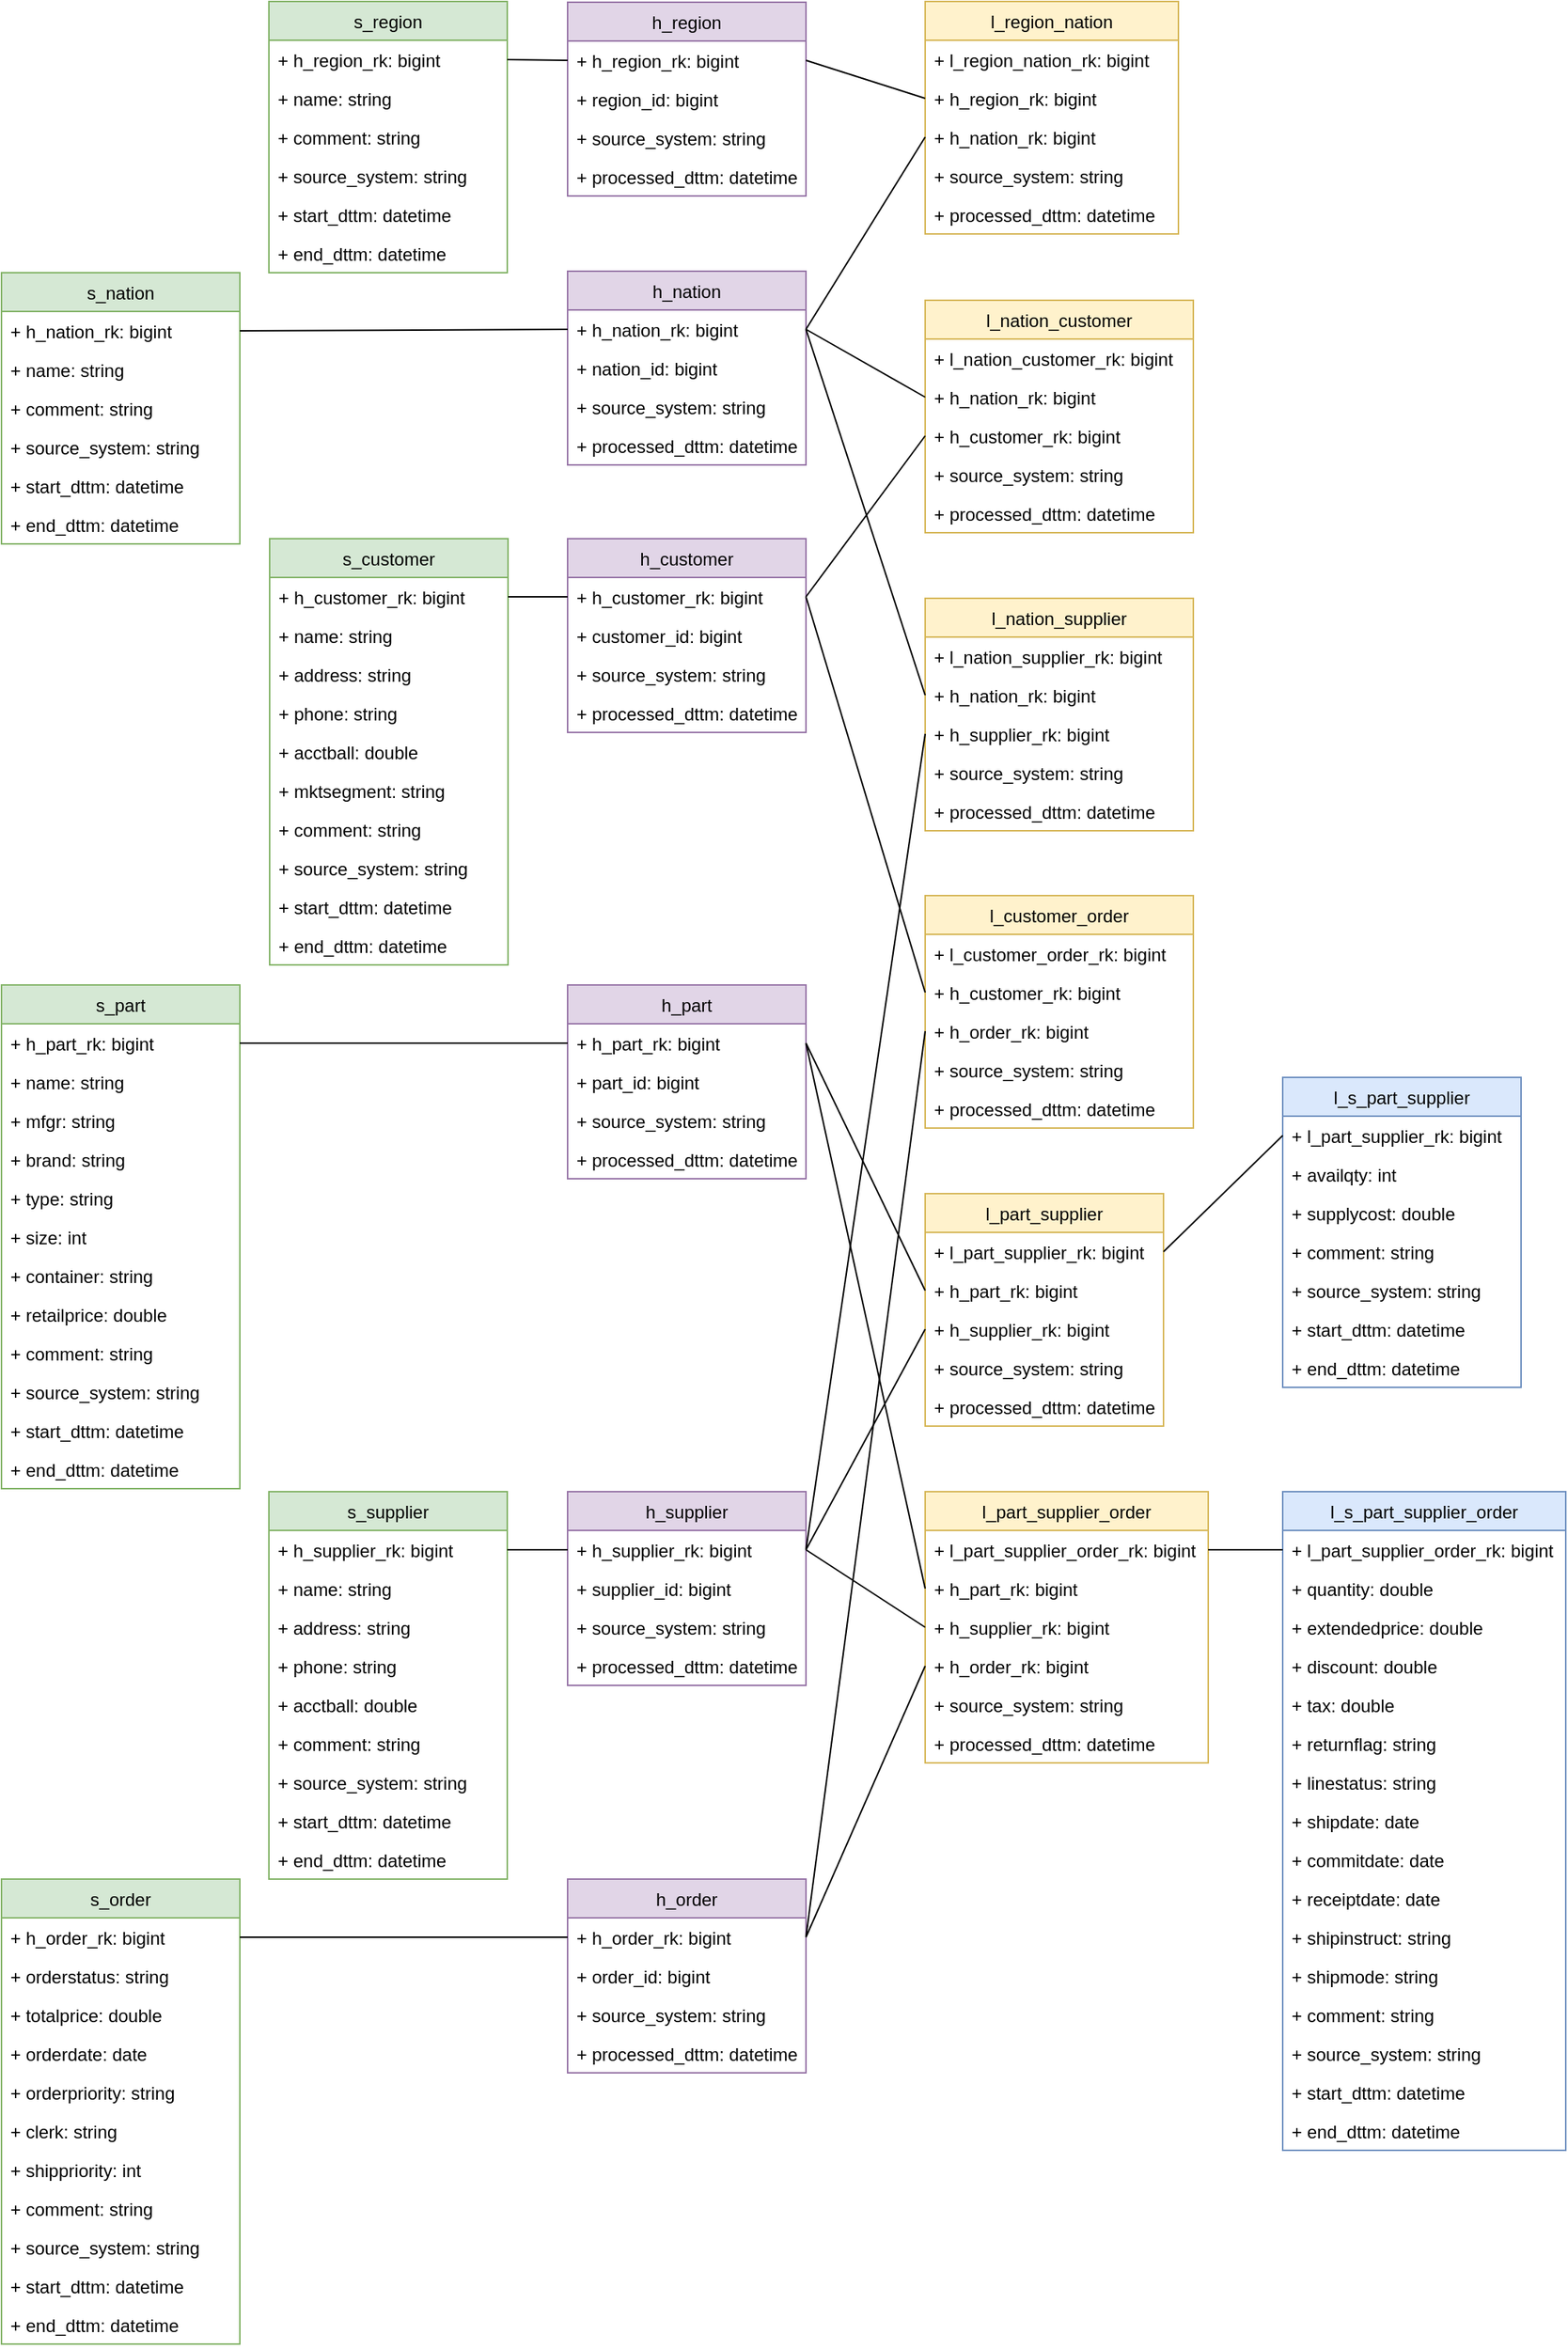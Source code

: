 <mxfile type="github" version="10.6.0"><diagram id="_qY1ei8JdUyf9OE5wxf8" name="Page-1"><mxGraphModel grid="1" shadow="0" math="0" pageHeight="1169" pageWidth="827" pageScale="1" page="1" fold="1" arrows="1" connect="1" tooltips="1" guides="1" gridSize="10" dy="460" dx="1581"><root><mxCell id="0" /><mxCell id="1" parent="0" /><mxCell id="PeOxEtbepoJ3gcW9vElt-1" value="h_region" parent="1" style="swimlane;fontStyle=0;childLayout=stackLayout;horizontal=1;startSize=26;fillColor=#e1d5e7;horizontalStack=0;resizeParent=1;resizeParentMax=0;resizeLast=0;collapsible=1;marginBottom=0;align=center;verticalAlign=middle;strokeColor=#9673a6;" vertex="1"><mxGeometry as="geometry" y="0.5" x="40" width="160" height="130" /></mxCell><mxCell id="PeOxEtbepoJ3gcW9vElt-2" value="+ h_region_rk: bigint" parent="PeOxEtbepoJ3gcW9vElt-1" style="text;strokeColor=none;fillColor=none;align=left;verticalAlign=top;spacingLeft=4;spacingRight=4;overflow=hidden;rotatable=0;points=[[0,0.5],[1,0.5]];portConstraint=eastwest;" vertex="1"><mxGeometry as="geometry" y="26" width="160" height="26" /></mxCell><mxCell id="PeOxEtbepoJ3gcW9vElt-3" value="+ region_id: bigint" parent="PeOxEtbepoJ3gcW9vElt-1" style="text;strokeColor=none;fillColor=none;align=left;verticalAlign=top;spacingLeft=4;spacingRight=4;overflow=hidden;rotatable=0;points=[[0,0.5],[1,0.5]];portConstraint=eastwest;" vertex="1"><mxGeometry as="geometry" y="52" width="160" height="26" /></mxCell><mxCell id="PeOxEtbepoJ3gcW9vElt-4" value="+ source_system: string" parent="PeOxEtbepoJ3gcW9vElt-1" style="text;strokeColor=none;fillColor=none;align=left;verticalAlign=top;spacingLeft=4;spacingRight=4;overflow=hidden;rotatable=0;points=[[0,0.5],[1,0.5]];portConstraint=eastwest;" vertex="1"><mxGeometry as="geometry" y="78" width="160" height="26" /></mxCell><mxCell id="PeOxEtbepoJ3gcW9vElt-6" value="+ processed_dttm: datetime" parent="PeOxEtbepoJ3gcW9vElt-1" style="text;strokeColor=none;fillColor=none;align=left;verticalAlign=top;spacingLeft=4;spacingRight=4;overflow=hidden;rotatable=0;points=[[0,0.5],[1,0.5]];portConstraint=eastwest;" vertex="1"><mxGeometry as="geometry" y="104" width="160" height="26" /></mxCell><mxCell id="CYE8rJO1YiuRL8Yv6CTQ-1" value="s_region" parent="1" style="swimlane;fontStyle=0;childLayout=stackLayout;horizontal=1;startSize=26;fillColor=#d5e8d4;horizontalStack=0;resizeParent=1;resizeParentMax=0;resizeLast=0;collapsible=1;marginBottom=0;strokeColor=#82b366;" vertex="1"><mxGeometry as="geometry" x="-160.5" width="160" height="182" /></mxCell><mxCell id="CYE8rJO1YiuRL8Yv6CTQ-2" value="+ h_region_rk: bigint" parent="CYE8rJO1YiuRL8Yv6CTQ-1" style="text;strokeColor=none;fillColor=none;align=left;verticalAlign=top;spacingLeft=4;spacingRight=4;overflow=hidden;rotatable=0;points=[[0,0.5],[1,0.5]];portConstraint=eastwest;" vertex="1"><mxGeometry as="geometry" y="26" width="160" height="26" /></mxCell><mxCell id="CYE8rJO1YiuRL8Yv6CTQ-3" value="+ name: string" parent="CYE8rJO1YiuRL8Yv6CTQ-1" style="text;strokeColor=none;fillColor=none;align=left;verticalAlign=top;spacingLeft=4;spacingRight=4;overflow=hidden;rotatable=0;points=[[0,0.5],[1,0.5]];portConstraint=eastwest;" vertex="1"><mxGeometry as="geometry" y="52" width="160" height="26" /></mxCell><mxCell id="CYE8rJO1YiuRL8Yv6CTQ-4" value="+ comment: string" parent="CYE8rJO1YiuRL8Yv6CTQ-1" style="text;strokeColor=none;fillColor=none;align=left;verticalAlign=top;spacingLeft=4;spacingRight=4;overflow=hidden;rotatable=0;points=[[0,0.5],[1,0.5]];portConstraint=eastwest;" vertex="1"><mxGeometry as="geometry" y="78" width="160" height="26" /></mxCell><mxCell id="Bg2wuQNSzelfMLMVKnHP-16" value="+ source_system: string" parent="CYE8rJO1YiuRL8Yv6CTQ-1" style="text;strokeColor=none;fillColor=none;align=left;verticalAlign=top;spacingLeft=4;spacingRight=4;overflow=hidden;rotatable=0;points=[[0,0.5],[1,0.5]];portConstraint=eastwest;" vertex="1"><mxGeometry as="geometry" y="104" width="160" height="26" /></mxCell><mxCell id="Bg2wuQNSzelfMLMVKnHP-17" value="+ start_dttm: datetime" parent="CYE8rJO1YiuRL8Yv6CTQ-1" style="text;strokeColor=none;fillColor=none;align=left;verticalAlign=top;spacingLeft=4;spacingRight=4;overflow=hidden;rotatable=0;points=[[0,0.5],[1,0.5]];portConstraint=eastwest;" vertex="1"><mxGeometry as="geometry" y="130" width="160" height="26" /></mxCell><mxCell id="zY7TebEbWXa91gPcaKqe-1" value="+ end_dttm: datetime" parent="CYE8rJO1YiuRL8Yv6CTQ-1" style="text;strokeColor=none;fillColor=none;align=left;verticalAlign=top;spacingLeft=4;spacingRight=4;overflow=hidden;rotatable=0;points=[[0,0.5],[1,0.5]];portConstraint=eastwest;" vertex="1"><mxGeometry as="geometry" y="156" width="160" height="26" /></mxCell><mxCell id="CYE8rJO1YiuRL8Yv6CTQ-5" parent="1" style="rounded=0;orthogonalLoop=1;jettySize=auto;html=1;entryX=0;entryY=0.5;entryDx=0;entryDy=0;endArrow=none;endFill=0;exitX=1;exitY=0.5;exitDx=0;exitDy=0;" target="PeOxEtbepoJ3gcW9vElt-2" edge="1" source="CYE8rJO1YiuRL8Yv6CTQ-2"><mxGeometry as="geometry" relative="1"><mxPoint as="sourcePoint" y="99" x="150" /></mxGeometry></mxCell><mxCell id="Bg2wuQNSzelfMLMVKnHP-1" value="l_part_supplier" parent="1" style="swimlane;fontStyle=0;childLayout=stackLayout;horizontal=1;startSize=26;fillColor=#fff2cc;horizontalStack=0;resizeParent=1;resizeParentMax=0;resizeLast=0;collapsible=1;marginBottom=0;verticalAlign=middle;strokeColor=#d6b656;" vertex="1"><mxGeometry as="geometry" y="800" x="280" width="160" height="156" /></mxCell><mxCell id="Bg2wuQNSzelfMLMVKnHP-2" value="+ l_part_supplier_rk: bigint" parent="Bg2wuQNSzelfMLMVKnHP-1" style="text;strokeColor=none;fillColor=none;align=left;verticalAlign=top;spacingLeft=4;spacingRight=4;overflow=hidden;rotatable=0;points=[[0,0.5],[1,0.5]];portConstraint=eastwest;" vertex="1"><mxGeometry as="geometry" y="26" width="160" height="26" /></mxCell><mxCell id="Bg2wuQNSzelfMLMVKnHP-3" value="+ h_part_rk: bigint" parent="Bg2wuQNSzelfMLMVKnHP-1" style="text;strokeColor=none;fillColor=none;align=left;verticalAlign=top;spacingLeft=4;spacingRight=4;overflow=hidden;rotatable=0;points=[[0,0.5],[1,0.5]];portConstraint=eastwest;" vertex="1"><mxGeometry as="geometry" y="52" width="160" height="26" /></mxCell><mxCell id="Bg2wuQNSzelfMLMVKnHP-4" value="+ h_supplier_rk: bigint" parent="Bg2wuQNSzelfMLMVKnHP-1" style="text;strokeColor=none;fillColor=none;align=left;verticalAlign=top;spacingLeft=4;spacingRight=4;overflow=hidden;rotatable=0;points=[[0,0.5],[1,0.5]];portConstraint=eastwest;" vertex="1"><mxGeometry as="geometry" y="78" width="160" height="26" /></mxCell><mxCell id="Bg2wuQNSzelfMLMVKnHP-7" value="+ source_system: string" parent="Bg2wuQNSzelfMLMVKnHP-1" style="text;strokeColor=none;fillColor=none;align=left;verticalAlign=top;spacingLeft=4;spacingRight=4;overflow=hidden;rotatable=0;points=[[0,0.5],[1,0.5]];portConstraint=eastwest;" vertex="1"><mxGeometry as="geometry" y="104" width="160" height="26" /></mxCell><mxCell id="Bg2wuQNSzelfMLMVKnHP-8" value="+ processed_dttm: datetime" parent="Bg2wuQNSzelfMLMVKnHP-1" style="text;strokeColor=none;fillColor=none;align=left;verticalAlign=top;spacingLeft=4;spacingRight=4;overflow=hidden;rotatable=0;points=[[0,0.5],[1,0.5]];portConstraint=eastwest;" vertex="1"><mxGeometry as="geometry" y="130" width="160" height="26" /></mxCell><mxCell id="Bg2wuQNSzelfMLMVKnHP-9" value="l_part_supplier_order" parent="1" style="swimlane;fontStyle=0;childLayout=stackLayout;horizontal=1;startSize=26;fillColor=#fff2cc;horizontalStack=0;resizeParent=1;resizeParentMax=0;resizeLast=0;collapsible=1;marginBottom=0;strokeColor=#d6b656;" vertex="1"><mxGeometry as="geometry" y="1000" x="280" width="190" height="182" /></mxCell><mxCell id="Bg2wuQNSzelfMLMVKnHP-10" value="+ l_part_supplier_order_rk: bigint" parent="Bg2wuQNSzelfMLMVKnHP-9" style="text;strokeColor=none;fillColor=none;align=left;verticalAlign=top;spacingLeft=4;spacingRight=4;overflow=hidden;rotatable=0;points=[[0,0.5],[1,0.5]];portConstraint=eastwest;" vertex="1"><mxGeometry as="geometry" y="26" width="190" height="26" /></mxCell><mxCell id="Bg2wuQNSzelfMLMVKnHP-11" value="+ h_part_rk: bigint" parent="Bg2wuQNSzelfMLMVKnHP-9" style="text;strokeColor=none;fillColor=none;align=left;verticalAlign=top;spacingLeft=4;spacingRight=4;overflow=hidden;rotatable=0;points=[[0,0.5],[1,0.5]];portConstraint=eastwest;" vertex="1"><mxGeometry as="geometry" y="52" width="190" height="26" /></mxCell><mxCell id="Bg2wuQNSzelfMLMVKnHP-12" value="+ h_supplier_rk: bigint" parent="Bg2wuQNSzelfMLMVKnHP-9" style="text;strokeColor=none;fillColor=none;align=left;verticalAlign=top;spacingLeft=4;spacingRight=4;overflow=hidden;rotatable=0;points=[[0,0.5],[1,0.5]];portConstraint=eastwest;" vertex="1"><mxGeometry as="geometry" y="78" width="190" height="26" /></mxCell><mxCell id="Bg2wuQNSzelfMLMVKnHP-13" value="+ h_order_rk: bigint" parent="Bg2wuQNSzelfMLMVKnHP-9" style="text;strokeColor=none;fillColor=none;align=left;verticalAlign=top;spacingLeft=4;spacingRight=4;overflow=hidden;rotatable=0;points=[[0,0.5],[1,0.5]];portConstraint=eastwest;" vertex="1"><mxGeometry as="geometry" y="104" width="190" height="26" /></mxCell><mxCell id="Bg2wuQNSzelfMLMVKnHP-14" value="+ source_system: string" parent="Bg2wuQNSzelfMLMVKnHP-9" style="text;strokeColor=none;fillColor=none;align=left;verticalAlign=top;spacingLeft=4;spacingRight=4;overflow=hidden;rotatable=0;points=[[0,0.5],[1,0.5]];portConstraint=eastwest;" vertex="1"><mxGeometry as="geometry" y="130" width="190" height="26" /></mxCell><mxCell id="Bg2wuQNSzelfMLMVKnHP-15" value="+ processed_dttm: datetime" parent="Bg2wuQNSzelfMLMVKnHP-9" style="text;strokeColor=none;fillColor=none;align=left;verticalAlign=top;spacingLeft=4;spacingRight=4;overflow=hidden;rotatable=0;points=[[0,0.5],[1,0.5]];portConstraint=eastwest;" vertex="1"><mxGeometry as="geometry" y="156" width="190" height="26" /></mxCell><mxCell id="Bg2wuQNSzelfMLMVKnHP-19" value="l_region_nation" parent="1" style="swimlane;fontStyle=0;childLayout=stackLayout;horizontal=1;startSize=26;fillColor=#fff2cc;horizontalStack=0;resizeParent=1;resizeParentMax=0;resizeLast=0;collapsible=1;marginBottom=0;verticalAlign=middle;strokeColor=#d6b656;" vertex="1"><mxGeometry as="geometry" x="280" width="170" height="156" /></mxCell><mxCell id="Bg2wuQNSzelfMLMVKnHP-20" value="+ l_region_nation_rk: bigint" parent="Bg2wuQNSzelfMLMVKnHP-19" style="text;strokeColor=none;fillColor=none;align=left;verticalAlign=top;spacingLeft=4;spacingRight=4;overflow=hidden;rotatable=0;points=[[0,0.5],[1,0.5]];portConstraint=eastwest;" vertex="1"><mxGeometry as="geometry" y="26" width="170" height="26" /></mxCell><mxCell id="Bg2wuQNSzelfMLMVKnHP-21" value="+ h_region_rk: bigint" parent="Bg2wuQNSzelfMLMVKnHP-19" style="text;strokeColor=none;fillColor=none;align=left;verticalAlign=top;spacingLeft=4;spacingRight=4;overflow=hidden;rotatable=0;points=[[0,0.5],[1,0.5]];portConstraint=eastwest;" vertex="1"><mxGeometry as="geometry" y="52" width="170" height="26" /></mxCell><mxCell id="Bg2wuQNSzelfMLMVKnHP-22" value="+ h_nation_rk: bigint" parent="Bg2wuQNSzelfMLMVKnHP-19" style="text;strokeColor=none;fillColor=none;align=left;verticalAlign=top;spacingLeft=4;spacingRight=4;overflow=hidden;rotatable=0;points=[[0,0.5],[1,0.5]];portConstraint=eastwest;" vertex="1"><mxGeometry as="geometry" y="78" width="170" height="26" /></mxCell><mxCell id="Bg2wuQNSzelfMLMVKnHP-23" value="+ source_system: string" parent="Bg2wuQNSzelfMLMVKnHP-19" style="text;strokeColor=none;fillColor=none;align=left;verticalAlign=top;spacingLeft=4;spacingRight=4;overflow=hidden;rotatable=0;points=[[0,0.5],[1,0.5]];portConstraint=eastwest;" vertex="1"><mxGeometry as="geometry" y="104" width="170" height="26" /></mxCell><mxCell id="Bg2wuQNSzelfMLMVKnHP-24" value="+ processed_dttm: datetime" parent="Bg2wuQNSzelfMLMVKnHP-19" style="text;strokeColor=none;fillColor=none;align=left;verticalAlign=top;spacingLeft=4;spacingRight=4;overflow=hidden;rotatable=0;points=[[0,0.5],[1,0.5]];portConstraint=eastwest;" vertex="1"><mxGeometry as="geometry" y="130" width="170" height="26" /></mxCell><mxCell id="Bg2wuQNSzelfMLMVKnHP-25" value="h_nation" parent="1" style="swimlane;fontStyle=0;childLayout=stackLayout;horizontal=1;startSize=26;fillColor=#e1d5e7;horizontalStack=0;resizeParent=1;resizeParentMax=0;resizeLast=0;collapsible=1;marginBottom=0;align=center;verticalAlign=middle;strokeColor=#9673a6;" vertex="1"><mxGeometry as="geometry" y="181" x="40" width="160" height="130" /></mxCell><mxCell id="Bg2wuQNSzelfMLMVKnHP-26" value="+ h_nation_rk: bigint" parent="Bg2wuQNSzelfMLMVKnHP-25" style="text;strokeColor=none;fillColor=none;align=left;verticalAlign=top;spacingLeft=4;spacingRight=4;overflow=hidden;rotatable=0;points=[[0,0.5],[1,0.5]];portConstraint=eastwest;" vertex="1"><mxGeometry as="geometry" y="26" width="160" height="26" /></mxCell><mxCell id="Bg2wuQNSzelfMLMVKnHP-27" value="+ nation_id: bigint" parent="Bg2wuQNSzelfMLMVKnHP-25" style="text;strokeColor=none;fillColor=none;align=left;verticalAlign=top;spacingLeft=4;spacingRight=4;overflow=hidden;rotatable=0;points=[[0,0.5],[1,0.5]];portConstraint=eastwest;" vertex="1"><mxGeometry as="geometry" y="52" width="160" height="26" /></mxCell><mxCell id="Bg2wuQNSzelfMLMVKnHP-28" value="+ source_system: string" parent="Bg2wuQNSzelfMLMVKnHP-25" style="text;strokeColor=none;fillColor=none;align=left;verticalAlign=top;spacingLeft=4;spacingRight=4;overflow=hidden;rotatable=0;points=[[0,0.5],[1,0.5]];portConstraint=eastwest;" vertex="1"><mxGeometry as="geometry" y="78" width="160" height="26" /></mxCell><mxCell id="Bg2wuQNSzelfMLMVKnHP-29" value="+ processed_dttm: datetime" parent="Bg2wuQNSzelfMLMVKnHP-25" style="text;strokeColor=none;fillColor=none;align=left;verticalAlign=top;spacingLeft=4;spacingRight=4;overflow=hidden;rotatable=0;points=[[0,0.5],[1,0.5]];portConstraint=eastwest;" vertex="1"><mxGeometry as="geometry" y="104" width="160" height="26" /></mxCell><mxCell id="Bg2wuQNSzelfMLMVKnHP-30" value="h_supplier" parent="1" style="swimlane;fontStyle=0;childLayout=stackLayout;horizontal=1;startSize=26;fillColor=#e1d5e7;horizontalStack=0;resizeParent=1;resizeParentMax=0;resizeLast=0;collapsible=1;marginBottom=0;align=center;verticalAlign=middle;strokeColor=#9673a6;" vertex="1"><mxGeometry as="geometry" y="1000" x="40" width="160" height="130" /></mxCell><mxCell id="Bg2wuQNSzelfMLMVKnHP-32" value="+ h_supplier_rk: bigint" parent="Bg2wuQNSzelfMLMVKnHP-30" style="text;strokeColor=none;fillColor=none;align=left;verticalAlign=top;spacingLeft=4;spacingRight=4;overflow=hidden;rotatable=0;points=[[0,0.5],[1,0.5]];portConstraint=eastwest;" vertex="1"><mxGeometry as="geometry" y="26" width="160" height="26" /></mxCell><mxCell id="E3H4MSvT6qm0kjLIP6FW-39" value="+ supplier_id: bigint" parent="Bg2wuQNSzelfMLMVKnHP-30" style="text;strokeColor=none;fillColor=none;align=left;verticalAlign=top;spacingLeft=4;spacingRight=4;overflow=hidden;rotatable=0;points=[[0,0.5],[1,0.5]];portConstraint=eastwest;" vertex="1"><mxGeometry as="geometry" y="52" width="160" height="26" /></mxCell><mxCell id="Bg2wuQNSzelfMLMVKnHP-33" value="+ source_system: string" parent="Bg2wuQNSzelfMLMVKnHP-30" style="text;strokeColor=none;fillColor=none;align=left;verticalAlign=top;spacingLeft=4;spacingRight=4;overflow=hidden;rotatable=0;points=[[0,0.5],[1,0.5]];portConstraint=eastwest;" vertex="1"><mxGeometry as="geometry" y="78" width="160" height="26" /></mxCell><mxCell id="Bg2wuQNSzelfMLMVKnHP-34" value="+ processed_dttm: datetime" parent="Bg2wuQNSzelfMLMVKnHP-30" style="text;strokeColor=none;fillColor=none;align=left;verticalAlign=top;spacingLeft=4;spacingRight=4;overflow=hidden;rotatable=0;points=[[0,0.5],[1,0.5]];portConstraint=eastwest;" vertex="1"><mxGeometry as="geometry" y="104" width="160" height="26" /></mxCell><mxCell id="Bg2wuQNSzelfMLMVKnHP-35" value="h_customer" parent="1" style="swimlane;fontStyle=0;childLayout=stackLayout;horizontal=1;startSize=26;fillColor=#e1d5e7;horizontalStack=0;resizeParent=1;resizeParentMax=0;resizeLast=0;collapsible=1;marginBottom=0;align=center;verticalAlign=middle;strokeColor=#9673a6;" vertex="1"><mxGeometry as="geometry" y="360.5" x="40" width="160" height="130" /></mxCell><mxCell id="Bg2wuQNSzelfMLMVKnHP-36" value="+ h_customer_rk: bigint" parent="Bg2wuQNSzelfMLMVKnHP-35" style="text;strokeColor=none;fillColor=none;align=left;verticalAlign=top;spacingLeft=4;spacingRight=4;overflow=hidden;rotatable=0;points=[[0,0.5],[1,0.5]];portConstraint=eastwest;" vertex="1"><mxGeometry as="geometry" y="26" width="160" height="26" /></mxCell><mxCell id="Bg2wuQNSzelfMLMVKnHP-37" value="+ customer_id: bigint" parent="Bg2wuQNSzelfMLMVKnHP-35" style="text;strokeColor=none;fillColor=none;align=left;verticalAlign=top;spacingLeft=4;spacingRight=4;overflow=hidden;rotatable=0;points=[[0,0.5],[1,0.5]];portConstraint=eastwest;" vertex="1"><mxGeometry as="geometry" y="52" width="160" height="26" /></mxCell><mxCell id="Bg2wuQNSzelfMLMVKnHP-38" value="+ source_system: string" parent="Bg2wuQNSzelfMLMVKnHP-35" style="text;strokeColor=none;fillColor=none;align=left;verticalAlign=top;spacingLeft=4;spacingRight=4;overflow=hidden;rotatable=0;points=[[0,0.5],[1,0.5]];portConstraint=eastwest;" vertex="1"><mxGeometry as="geometry" y="78" width="160" height="26" /></mxCell><mxCell id="Bg2wuQNSzelfMLMVKnHP-39" value="+ processed_dttm: datetime" parent="Bg2wuQNSzelfMLMVKnHP-35" style="text;strokeColor=none;fillColor=none;align=left;verticalAlign=top;spacingLeft=4;spacingRight=4;overflow=hidden;rotatable=0;points=[[0,0.5],[1,0.5]];portConstraint=eastwest;" vertex="1"><mxGeometry as="geometry" y="104" width="160" height="26" /></mxCell><mxCell id="Bg2wuQNSzelfMLMVKnHP-40" value="h_order" parent="1" style="swimlane;fontStyle=0;childLayout=stackLayout;horizontal=1;startSize=26;fillColor=#e1d5e7;horizontalStack=0;resizeParent=1;resizeParentMax=0;resizeLast=0;collapsible=1;marginBottom=0;align=center;verticalAlign=middle;strokeColor=#9673a6;" vertex="1"><mxGeometry as="geometry" y="1260" x="40" width="160" height="130" /></mxCell><mxCell id="Bg2wuQNSzelfMLMVKnHP-41" value="+ h_order_rk: bigint" parent="Bg2wuQNSzelfMLMVKnHP-40" style="text;strokeColor=none;fillColor=none;align=left;verticalAlign=top;spacingLeft=4;spacingRight=4;overflow=hidden;rotatable=0;points=[[0,0.5],[1,0.5]];portConstraint=eastwest;" vertex="1"><mxGeometry as="geometry" y="26" width="160" height="26" /></mxCell><mxCell id="Bg2wuQNSzelfMLMVKnHP-42" value="+ order_id: bigint" parent="Bg2wuQNSzelfMLMVKnHP-40" style="text;strokeColor=none;fillColor=none;align=left;verticalAlign=top;spacingLeft=4;spacingRight=4;overflow=hidden;rotatable=0;points=[[0,0.5],[1,0.5]];portConstraint=eastwest;" vertex="1"><mxGeometry as="geometry" y="52" width="160" height="26" /></mxCell><mxCell id="Bg2wuQNSzelfMLMVKnHP-43" value="+ source_system: string" parent="Bg2wuQNSzelfMLMVKnHP-40" style="text;strokeColor=none;fillColor=none;align=left;verticalAlign=top;spacingLeft=4;spacingRight=4;overflow=hidden;rotatable=0;points=[[0,0.5],[1,0.5]];portConstraint=eastwest;" vertex="1"><mxGeometry as="geometry" y="78" width="160" height="26" /></mxCell><mxCell id="Bg2wuQNSzelfMLMVKnHP-44" value="+ processed_dttm: datetime" parent="Bg2wuQNSzelfMLMVKnHP-40" style="text;strokeColor=none;fillColor=none;align=left;verticalAlign=top;spacingLeft=4;spacingRight=4;overflow=hidden;rotatable=0;points=[[0,0.5],[1,0.5]];portConstraint=eastwest;" vertex="1"><mxGeometry as="geometry" y="104" width="160" height="26" /></mxCell><mxCell id="Bg2wuQNSzelfMLMVKnHP-45" value="h_part" parent="1" style="swimlane;fontStyle=0;childLayout=stackLayout;horizontal=1;startSize=26;fillColor=#e1d5e7;horizontalStack=0;resizeParent=1;resizeParentMax=0;resizeLast=0;collapsible=1;marginBottom=0;align=center;verticalAlign=middle;strokeColor=#9673a6;" vertex="1"><mxGeometry as="geometry" y="660" x="40" width="160" height="130" /></mxCell><mxCell id="Bg2wuQNSzelfMLMVKnHP-46" value="+ h_part_rk: bigint" parent="Bg2wuQNSzelfMLMVKnHP-45" style="text;strokeColor=none;fillColor=none;align=left;verticalAlign=top;spacingLeft=4;spacingRight=4;overflow=hidden;rotatable=0;points=[[0,0.5],[1,0.5]];portConstraint=eastwest;" vertex="1"><mxGeometry as="geometry" y="26" width="160" height="26" /></mxCell><mxCell id="Bg2wuQNSzelfMLMVKnHP-47" value="+ part_id: bigint" parent="Bg2wuQNSzelfMLMVKnHP-45" style="text;strokeColor=none;fillColor=none;align=left;verticalAlign=top;spacingLeft=4;spacingRight=4;overflow=hidden;rotatable=0;points=[[0,0.5],[1,0.5]];portConstraint=eastwest;" vertex="1"><mxGeometry as="geometry" y="52" width="160" height="26" /></mxCell><mxCell id="Bg2wuQNSzelfMLMVKnHP-48" value="+ source_system: string" parent="Bg2wuQNSzelfMLMVKnHP-45" style="text;strokeColor=none;fillColor=none;align=left;verticalAlign=top;spacingLeft=4;spacingRight=4;overflow=hidden;rotatable=0;points=[[0,0.5],[1,0.5]];portConstraint=eastwest;" vertex="1"><mxGeometry as="geometry" y="78" width="160" height="26" /></mxCell><mxCell id="Bg2wuQNSzelfMLMVKnHP-49" value="+ processed_dttm: datetime" parent="Bg2wuQNSzelfMLMVKnHP-45" style="text;strokeColor=none;fillColor=none;align=left;verticalAlign=top;spacingLeft=4;spacingRight=4;overflow=hidden;rotatable=0;points=[[0,0.5],[1,0.5]];portConstraint=eastwest;" vertex="1"><mxGeometry as="geometry" y="104" width="160" height="26" /></mxCell><mxCell id="Bg2wuQNSzelfMLMVKnHP-50" parent="1" style="rounded=0;orthogonalLoop=1;jettySize=auto;html=1;exitX=1;exitY=0.5;exitDx=0;exitDy=0;entryX=0;entryY=0.5;entryDx=0;entryDy=0;endArrow=none;endFill=0;" target="Bg2wuQNSzelfMLMVKnHP-21" edge="1" source="PeOxEtbepoJ3gcW9vElt-2"><mxGeometry as="geometry" relative="1" /></mxCell><mxCell id="Bg2wuQNSzelfMLMVKnHP-51" parent="1" style="rounded=0;orthogonalLoop=1;jettySize=auto;html=1;exitX=1;exitY=0.5;exitDx=0;exitDy=0;entryX=0;entryY=0.5;entryDx=0;entryDy=0;endArrow=none;endFill=0;" target="Bg2wuQNSzelfMLMVKnHP-22" edge="1" source="Bg2wuQNSzelfMLMVKnHP-26"><mxGeometry as="geometry" relative="1" /></mxCell><mxCell id="Bg2wuQNSzelfMLMVKnHP-54" value="l_nation_customer" parent="1" style="swimlane;fontStyle=0;childLayout=stackLayout;horizontal=1;startSize=26;fillColor=#fff2cc;horizontalStack=0;resizeParent=1;resizeParentMax=0;resizeLast=0;collapsible=1;marginBottom=0;verticalAlign=middle;strokeColor=#d6b656;" vertex="1"><mxGeometry as="geometry" y="200.5" x="280" width="180" height="156" /></mxCell><mxCell id="Bg2wuQNSzelfMLMVKnHP-55" value="+ l_nation_customer_rk: bigint" parent="Bg2wuQNSzelfMLMVKnHP-54" style="text;strokeColor=none;fillColor=none;align=left;verticalAlign=top;spacingLeft=4;spacingRight=4;overflow=hidden;rotatable=0;points=[[0,0.5],[1,0.5]];portConstraint=eastwest;" vertex="1"><mxGeometry as="geometry" y="26" width="180" height="26" /></mxCell><mxCell id="Bg2wuQNSzelfMLMVKnHP-56" value="+ h_nation_rk: bigint" parent="Bg2wuQNSzelfMLMVKnHP-54" style="text;strokeColor=none;fillColor=none;align=left;verticalAlign=top;spacingLeft=4;spacingRight=4;overflow=hidden;rotatable=0;points=[[0,0.5],[1,0.5]];portConstraint=eastwest;" vertex="1"><mxGeometry as="geometry" y="52" width="180" height="26" /></mxCell><mxCell id="Bg2wuQNSzelfMLMVKnHP-57" value="+ h_customer_rk: bigint" parent="Bg2wuQNSzelfMLMVKnHP-54" style="text;strokeColor=none;fillColor=none;align=left;verticalAlign=top;spacingLeft=4;spacingRight=4;overflow=hidden;rotatable=0;points=[[0,0.5],[1,0.5]];portConstraint=eastwest;" vertex="1"><mxGeometry as="geometry" y="78" width="180" height="26" /></mxCell><mxCell id="Bg2wuQNSzelfMLMVKnHP-58" value="+ source_system: string" parent="Bg2wuQNSzelfMLMVKnHP-54" style="text;strokeColor=none;fillColor=none;align=left;verticalAlign=top;spacingLeft=4;spacingRight=4;overflow=hidden;rotatable=0;points=[[0,0.5],[1,0.5]];portConstraint=eastwest;" vertex="1"><mxGeometry as="geometry" y="104" width="180" height="26" /></mxCell><mxCell id="Bg2wuQNSzelfMLMVKnHP-59" value="+ processed_dttm: datetime" parent="Bg2wuQNSzelfMLMVKnHP-54" style="text;strokeColor=none;fillColor=none;align=left;verticalAlign=top;spacingLeft=4;spacingRight=4;overflow=hidden;rotatable=0;points=[[0,0.5],[1,0.5]];portConstraint=eastwest;" vertex="1"><mxGeometry as="geometry" y="130" width="180" height="26" /></mxCell><mxCell id="Bg2wuQNSzelfMLMVKnHP-60" value="l_nation_supplier" parent="1" style="swimlane;fontStyle=0;childLayout=stackLayout;horizontal=1;startSize=26;fillColor=#fff2cc;horizontalStack=0;resizeParent=1;resizeParentMax=0;resizeLast=0;collapsible=1;marginBottom=0;verticalAlign=middle;strokeColor=#d6b656;" vertex="1"><mxGeometry as="geometry" y="400.5" x="280" width="180" height="156" /></mxCell><mxCell id="Bg2wuQNSzelfMLMVKnHP-61" value="+ l_nation_supplier_rk: bigint" parent="Bg2wuQNSzelfMLMVKnHP-60" style="text;strokeColor=none;fillColor=none;align=left;verticalAlign=top;spacingLeft=4;spacingRight=4;overflow=hidden;rotatable=0;points=[[0,0.5],[1,0.5]];portConstraint=eastwest;" vertex="1"><mxGeometry as="geometry" y="26" width="180" height="26" /></mxCell><mxCell id="Bg2wuQNSzelfMLMVKnHP-62" value="+ h_nation_rk: bigint" parent="Bg2wuQNSzelfMLMVKnHP-60" style="text;strokeColor=none;fillColor=none;align=left;verticalAlign=top;spacingLeft=4;spacingRight=4;overflow=hidden;rotatable=0;points=[[0,0.5],[1,0.5]];portConstraint=eastwest;" vertex="1"><mxGeometry as="geometry" y="52" width="180" height="26" /></mxCell><mxCell id="Bg2wuQNSzelfMLMVKnHP-63" value="+ h_supplier_rk: bigint" parent="Bg2wuQNSzelfMLMVKnHP-60" style="text;strokeColor=none;fillColor=none;align=left;verticalAlign=top;spacingLeft=4;spacingRight=4;overflow=hidden;rotatable=0;points=[[0,0.5],[1,0.5]];portConstraint=eastwest;" vertex="1"><mxGeometry as="geometry" y="78" width="180" height="26" /></mxCell><mxCell id="Bg2wuQNSzelfMLMVKnHP-64" value="+ source_system: string" parent="Bg2wuQNSzelfMLMVKnHP-60" style="text;strokeColor=none;fillColor=none;align=left;verticalAlign=top;spacingLeft=4;spacingRight=4;overflow=hidden;rotatable=0;points=[[0,0.5],[1,0.5]];portConstraint=eastwest;" vertex="1"><mxGeometry as="geometry" y="104" width="180" height="26" /></mxCell><mxCell id="Bg2wuQNSzelfMLMVKnHP-65" value="+ processed_dttm: datetime" parent="Bg2wuQNSzelfMLMVKnHP-60" style="text;strokeColor=none;fillColor=none;align=left;verticalAlign=top;spacingLeft=4;spacingRight=4;overflow=hidden;rotatable=0;points=[[0,0.5],[1,0.5]];portConstraint=eastwest;" vertex="1"><mxGeometry as="geometry" y="130" width="180" height="26" /></mxCell><mxCell id="Bg2wuQNSzelfMLMVKnHP-66" value="l_customer_order" parent="1" style="swimlane;fontStyle=0;childLayout=stackLayout;horizontal=1;startSize=26;fillColor=#fff2cc;horizontalStack=0;resizeParent=1;resizeParentMax=0;resizeLast=0;collapsible=1;marginBottom=0;verticalAlign=middle;strokeColor=#d6b656;" vertex="1"><mxGeometry as="geometry" y="600" x="280" width="180" height="156" /></mxCell><mxCell id="Bg2wuQNSzelfMLMVKnHP-67" value="+ l_customer_order_rk: bigint" parent="Bg2wuQNSzelfMLMVKnHP-66" style="text;strokeColor=none;fillColor=none;align=left;verticalAlign=top;spacingLeft=4;spacingRight=4;overflow=hidden;rotatable=0;points=[[0,0.5],[1,0.5]];portConstraint=eastwest;" vertex="1"><mxGeometry as="geometry" y="26" width="180" height="26" /></mxCell><mxCell id="Bg2wuQNSzelfMLMVKnHP-68" value="+ h_customer_rk: bigint" parent="Bg2wuQNSzelfMLMVKnHP-66" style="text;strokeColor=none;fillColor=none;align=left;verticalAlign=top;spacingLeft=4;spacingRight=4;overflow=hidden;rotatable=0;points=[[0,0.5],[1,0.5]];portConstraint=eastwest;" vertex="1"><mxGeometry as="geometry" y="52" width="180" height="26" /></mxCell><mxCell id="Bg2wuQNSzelfMLMVKnHP-69" value="+ h_order_rk: bigint" parent="Bg2wuQNSzelfMLMVKnHP-66" style="text;strokeColor=none;fillColor=none;align=left;verticalAlign=top;spacingLeft=4;spacingRight=4;overflow=hidden;rotatable=0;points=[[0,0.5],[1,0.5]];portConstraint=eastwest;" vertex="1"><mxGeometry as="geometry" y="78" width="180" height="26" /></mxCell><mxCell id="Bg2wuQNSzelfMLMVKnHP-70" value="+ source_system: string" parent="Bg2wuQNSzelfMLMVKnHP-66" style="text;strokeColor=none;fillColor=none;align=left;verticalAlign=top;spacingLeft=4;spacingRight=4;overflow=hidden;rotatable=0;points=[[0,0.5],[1,0.5]];portConstraint=eastwest;" vertex="1"><mxGeometry as="geometry" y="104" width="180" height="26" /></mxCell><mxCell id="Bg2wuQNSzelfMLMVKnHP-71" value="+ processed_dttm: datetime" parent="Bg2wuQNSzelfMLMVKnHP-66" style="text;strokeColor=none;fillColor=none;align=left;verticalAlign=top;spacingLeft=4;spacingRight=4;overflow=hidden;rotatable=0;points=[[0,0.5],[1,0.5]];portConstraint=eastwest;" vertex="1"><mxGeometry as="geometry" y="130" width="180" height="26" /></mxCell><mxCell id="sRHUYHX4UhizNdDLs73z-2" parent="1" style="rounded=0;orthogonalLoop=1;jettySize=auto;html=1;exitX=1;exitY=0.5;exitDx=0;exitDy=0;entryX=0;entryY=0.5;entryDx=0;entryDy=0;endArrow=none;endFill=0;" target="Bg2wuQNSzelfMLMVKnHP-56" edge="1" source="Bg2wuQNSzelfMLMVKnHP-26"><mxGeometry as="geometry" relative="1" /></mxCell><mxCell id="sRHUYHX4UhizNdDLs73z-3" parent="1" style="rounded=0;orthogonalLoop=1;jettySize=auto;html=1;exitX=1;exitY=0.5;exitDx=0;exitDy=0;entryX=0;entryY=0.5;entryDx=0;entryDy=0;endArrow=none;endFill=0;" target="Bg2wuQNSzelfMLMVKnHP-57" edge="1" source="Bg2wuQNSzelfMLMVKnHP-36"><mxGeometry as="geometry" relative="1" /></mxCell><mxCell id="sRHUYHX4UhizNdDLs73z-4" parent="1" style="edgeStyle=none;rounded=0;orthogonalLoop=1;jettySize=auto;html=1;exitX=1;exitY=0.5;exitDx=0;exitDy=0;entryX=0;entryY=0.5;entryDx=0;entryDy=0;endArrow=none;endFill=0;" target="Bg2wuQNSzelfMLMVKnHP-68" edge="1" source="Bg2wuQNSzelfMLMVKnHP-36"><mxGeometry as="geometry" relative="1" /></mxCell><mxCell id="sRHUYHX4UhizNdDLs73z-5" parent="1" style="edgeStyle=none;rounded=0;orthogonalLoop=1;jettySize=auto;html=1;exitX=1;exitY=0.5;exitDx=0;exitDy=0;entryX=0;entryY=0.5;entryDx=0;entryDy=0;endArrow=none;endFill=0;" target="Bg2wuQNSzelfMLMVKnHP-69" edge="1" source="Bg2wuQNSzelfMLMVKnHP-41"><mxGeometry as="geometry" relative="1" /></mxCell><mxCell id="sRHUYHX4UhizNdDLs73z-6" parent="1" style="edgeStyle=none;rounded=0;orthogonalLoop=1;jettySize=auto;html=1;exitX=0;exitY=0.5;exitDx=0;exitDy=0;entryX=1;entryY=0.5;entryDx=0;entryDy=0;endArrow=none;endFill=0;" target="Bg2wuQNSzelfMLMVKnHP-26" edge="1" source="Bg2wuQNSzelfMLMVKnHP-62"><mxGeometry as="geometry" relative="1" /></mxCell><mxCell id="sRHUYHX4UhizNdDLs73z-7" parent="1" style="edgeStyle=none;rounded=0;orthogonalLoop=1;jettySize=auto;html=1;exitX=0;exitY=0.5;exitDx=0;exitDy=0;entryX=1;entryY=0.5;entryDx=0;entryDy=0;endArrow=none;endFill=0;" target="Bg2wuQNSzelfMLMVKnHP-32" edge="1" source="Bg2wuQNSzelfMLMVKnHP-63"><mxGeometry as="geometry" relative="1"><mxPoint as="targetPoint" y="1182" x="200" /></mxGeometry></mxCell><mxCell id="sRHUYHX4UhizNdDLs73z-8" parent="1" style="edgeStyle=none;rounded=0;orthogonalLoop=1;jettySize=auto;html=1;exitX=0;exitY=0.5;exitDx=0;exitDy=0;entryX=1;entryY=0.5;entryDx=0;entryDy=0;endArrow=none;endFill=0;" target="Bg2wuQNSzelfMLMVKnHP-46" edge="1" source="Bg2wuQNSzelfMLMVKnHP-11"><mxGeometry as="geometry" relative="1" /></mxCell><mxCell id="sRHUYHX4UhizNdDLs73z-9" parent="1" style="edgeStyle=none;rounded=0;orthogonalLoop=1;jettySize=auto;html=1;exitX=0;exitY=0.5;exitDx=0;exitDy=0;entryX=1;entryY=0.5;entryDx=0;entryDy=0;endArrow=none;endFill=0;" target="Bg2wuQNSzelfMLMVKnHP-32" edge="1" source="Bg2wuQNSzelfMLMVKnHP-12"><mxGeometry as="geometry" relative="1" /></mxCell><mxCell id="sRHUYHX4UhizNdDLs73z-10" parent="1" style="edgeStyle=none;rounded=0;orthogonalLoop=1;jettySize=auto;html=1;exitX=0;exitY=0.5;exitDx=0;exitDy=0;entryX=1;entryY=0.5;entryDx=0;entryDy=0;endArrow=none;endFill=0;" target="Bg2wuQNSzelfMLMVKnHP-41" edge="1" source="Bg2wuQNSzelfMLMVKnHP-13"><mxGeometry as="geometry" relative="1" /></mxCell><mxCell id="sRHUYHX4UhizNdDLs73z-11" parent="1" style="edgeStyle=none;rounded=0;orthogonalLoop=1;jettySize=auto;html=1;exitX=0;exitY=0.5;exitDx=0;exitDy=0;entryX=1;entryY=0.5;entryDx=0;entryDy=0;endArrow=none;endFill=0;" target="Bg2wuQNSzelfMLMVKnHP-46" edge="1" source="Bg2wuQNSzelfMLMVKnHP-3"><mxGeometry as="geometry" relative="1" /></mxCell><mxCell id="sRHUYHX4UhizNdDLs73z-12" parent="1" style="edgeStyle=none;rounded=0;orthogonalLoop=1;jettySize=auto;html=1;exitX=0;exitY=0.5;exitDx=0;exitDy=0;entryX=1;entryY=0.5;entryDx=0;entryDy=0;endArrow=none;endFill=0;" target="Bg2wuQNSzelfMLMVKnHP-32" edge="1" source="Bg2wuQNSzelfMLMVKnHP-4"><mxGeometry as="geometry" relative="1" /></mxCell><mxCell id="sRHUYHX4UhizNdDLs73z-13" value="s_nation" parent="1" style="swimlane;fontStyle=0;childLayout=stackLayout;horizontal=1;startSize=26;fillColor=#d5e8d4;horizontalStack=0;resizeParent=1;resizeParentMax=0;resizeLast=0;collapsible=1;marginBottom=0;strokeColor=#82b366;" vertex="1"><mxGeometry as="geometry" y="182" x="-340" width="160" height="182" /></mxCell><mxCell id="sRHUYHX4UhizNdDLs73z-14" value="+ h_nation_rk: bigint" parent="sRHUYHX4UhizNdDLs73z-13" style="text;strokeColor=none;fillColor=none;align=left;verticalAlign=top;spacingLeft=4;spacingRight=4;overflow=hidden;rotatable=0;points=[[0,0.5],[1,0.5]];portConstraint=eastwest;" vertex="1"><mxGeometry as="geometry" y="26" width="160" height="26" /></mxCell><mxCell id="sRHUYHX4UhizNdDLs73z-15" value="+ name: string" parent="sRHUYHX4UhizNdDLs73z-13" style="text;strokeColor=none;fillColor=none;align=left;verticalAlign=top;spacingLeft=4;spacingRight=4;overflow=hidden;rotatable=0;points=[[0,0.5],[1,0.5]];portConstraint=eastwest;" vertex="1"><mxGeometry as="geometry" y="52" width="160" height="26" /></mxCell><mxCell id="sRHUYHX4UhizNdDLs73z-16" value="+ comment: string" parent="sRHUYHX4UhizNdDLs73z-13" style="text;strokeColor=none;fillColor=none;align=left;verticalAlign=top;spacingLeft=4;spacingRight=4;overflow=hidden;rotatable=0;points=[[0,0.5],[1,0.5]];portConstraint=eastwest;" vertex="1"><mxGeometry as="geometry" y="78" width="160" height="26" /></mxCell><mxCell id="sRHUYHX4UhizNdDLs73z-17" value="+ source_system: string" parent="sRHUYHX4UhizNdDLs73z-13" style="text;strokeColor=none;fillColor=none;align=left;verticalAlign=top;spacingLeft=4;spacingRight=4;overflow=hidden;rotatable=0;points=[[0,0.5],[1,0.5]];portConstraint=eastwest;" vertex="1"><mxGeometry as="geometry" y="104" width="160" height="26" /></mxCell><mxCell id="sRHUYHX4UhizNdDLs73z-18" value="+ start_dttm: datetime" parent="sRHUYHX4UhizNdDLs73z-13" style="text;strokeColor=none;fillColor=none;align=left;verticalAlign=top;spacingLeft=4;spacingRight=4;overflow=hidden;rotatable=0;points=[[0,0.5],[1,0.5]];portConstraint=eastwest;" vertex="1"><mxGeometry as="geometry" y="130" width="160" height="26" /></mxCell><mxCell id="zY7TebEbWXa91gPcaKqe-2" value="+ end_dttm: datetime" parent="sRHUYHX4UhizNdDLs73z-13" style="text;strokeColor=none;fillColor=none;align=left;verticalAlign=top;spacingLeft=4;spacingRight=4;overflow=hidden;rotatable=0;points=[[0,0.5],[1,0.5]];portConstraint=eastwest;" vertex="1"><mxGeometry as="geometry" y="156" width="160" height="26" /></mxCell><mxCell id="sRHUYHX4UhizNdDLs73z-19" parent="1" style="edgeStyle=none;rounded=0;orthogonalLoop=1;jettySize=auto;html=1;exitX=1;exitY=0.5;exitDx=0;exitDy=0;entryX=0;entryY=0.5;entryDx=0;entryDy=0;endArrow=none;endFill=0;" target="Bg2wuQNSzelfMLMVKnHP-26" edge="1" source="sRHUYHX4UhizNdDLs73z-14"><mxGeometry as="geometry" relative="1" /></mxCell><mxCell id="sRHUYHX4UhizNdDLs73z-22" value="s_customer" parent="1" style="swimlane;fontStyle=0;childLayout=stackLayout;horizontal=1;startSize=26;fillColor=#d5e8d4;horizontalStack=0;resizeParent=1;resizeParentMax=0;resizeLast=0;collapsible=1;marginBottom=0;strokeColor=#82b366;" vertex="1"><mxGeometry as="geometry" y="360.5" x="-160" width="160" height="286" /></mxCell><mxCell id="sRHUYHX4UhizNdDLs73z-23" value="+ h_customer_rk: bigint" parent="sRHUYHX4UhizNdDLs73z-22" style="text;strokeColor=none;fillColor=none;align=left;verticalAlign=top;spacingLeft=4;spacingRight=4;overflow=hidden;rotatable=0;points=[[0,0.5],[1,0.5]];portConstraint=eastwest;" vertex="1"><mxGeometry as="geometry" y="26" width="160" height="26" /></mxCell><mxCell id="sRHUYHX4UhizNdDLs73z-24" value="+ name: string" parent="sRHUYHX4UhizNdDLs73z-22" style="text;strokeColor=none;fillColor=none;align=left;verticalAlign=top;spacingLeft=4;spacingRight=4;overflow=hidden;rotatable=0;points=[[0,0.5],[1,0.5]];portConstraint=eastwest;" vertex="1"><mxGeometry as="geometry" y="52" width="160" height="26" /></mxCell><mxCell id="sRHUYHX4UhizNdDLs73z-28" value="+ address: string" parent="sRHUYHX4UhizNdDLs73z-22" style="text;strokeColor=none;fillColor=none;align=left;verticalAlign=top;spacingLeft=4;spacingRight=4;overflow=hidden;rotatable=0;points=[[0,0.5],[1,0.5]];portConstraint=eastwest;" vertex="1"><mxGeometry as="geometry" y="78" width="160" height="26" /></mxCell><mxCell id="sRHUYHX4UhizNdDLs73z-31" value="+ phone: string" parent="sRHUYHX4UhizNdDLs73z-22" style="text;strokeColor=none;fillColor=none;align=left;verticalAlign=top;spacingLeft=4;spacingRight=4;overflow=hidden;rotatable=0;points=[[0,0.5],[1,0.5]];portConstraint=eastwest;" vertex="1"><mxGeometry as="geometry" y="104" width="160" height="26" /></mxCell><mxCell id="sRHUYHX4UhizNdDLs73z-30" value="+ acctball: double" parent="sRHUYHX4UhizNdDLs73z-22" style="text;strokeColor=none;fillColor=none;align=left;verticalAlign=top;spacingLeft=4;spacingRight=4;overflow=hidden;rotatable=0;points=[[0,0.5],[1,0.5]];portConstraint=eastwest;" vertex="1"><mxGeometry as="geometry" y="130" width="160" height="26" /></mxCell><mxCell id="sRHUYHX4UhizNdDLs73z-29" value="+ mktsegment: string" parent="sRHUYHX4UhizNdDLs73z-22" style="text;strokeColor=none;fillColor=none;align=left;verticalAlign=top;spacingLeft=4;spacingRight=4;overflow=hidden;rotatable=0;points=[[0,0.5],[1,0.5]];portConstraint=eastwest;" vertex="1"><mxGeometry as="geometry" y="156" width="160" height="26" /></mxCell><mxCell id="sRHUYHX4UhizNdDLs73z-25" value="+ comment: string" parent="sRHUYHX4UhizNdDLs73z-22" style="text;strokeColor=none;fillColor=none;align=left;verticalAlign=top;spacingLeft=4;spacingRight=4;overflow=hidden;rotatable=0;points=[[0,0.5],[1,0.5]];portConstraint=eastwest;" vertex="1"><mxGeometry as="geometry" y="182" width="160" height="26" /></mxCell><mxCell id="sRHUYHX4UhizNdDLs73z-26" value="+ source_system: string" parent="sRHUYHX4UhizNdDLs73z-22" style="text;strokeColor=none;fillColor=none;align=left;verticalAlign=top;spacingLeft=4;spacingRight=4;overflow=hidden;rotatable=0;points=[[0,0.5],[1,0.5]];portConstraint=eastwest;" vertex="1"><mxGeometry as="geometry" y="208" width="160" height="26" /></mxCell><mxCell id="sRHUYHX4UhizNdDLs73z-27" value="+ start_dttm: datetime" parent="sRHUYHX4UhizNdDLs73z-22" style="text;strokeColor=none;fillColor=none;align=left;verticalAlign=top;spacingLeft=4;spacingRight=4;overflow=hidden;rotatable=0;points=[[0,0.5],[1,0.5]];portConstraint=eastwest;" vertex="1"><mxGeometry as="geometry" y="234" width="160" height="26" /></mxCell><mxCell id="zY7TebEbWXa91gPcaKqe-3" value="+ end_dttm: datetime" parent="sRHUYHX4UhizNdDLs73z-22" style="text;strokeColor=none;fillColor=none;align=left;verticalAlign=top;spacingLeft=4;spacingRight=4;overflow=hidden;rotatable=0;points=[[0,0.5],[1,0.5]];portConstraint=eastwest;" vertex="1"><mxGeometry as="geometry" y="260" width="160" height="26" /></mxCell><mxCell id="E3H4MSvT6qm0kjLIP6FW-1" parent="1" style="rounded=0;orthogonalLoop=1;jettySize=auto;html=1;exitX=1;exitY=0.5;exitDx=0;exitDy=0;entryX=0;entryY=0.5;entryDx=0;entryDy=0;endArrow=none;endFill=0;" target="Bg2wuQNSzelfMLMVKnHP-36" edge="1" source="sRHUYHX4UhizNdDLs73z-23"><mxGeometry as="geometry" relative="1" /></mxCell><mxCell id="E3H4MSvT6qm0kjLIP6FW-2" value="s_part" parent="1" style="swimlane;fontStyle=0;childLayout=stackLayout;horizontal=1;startSize=26;fillColor=#d5e8d4;horizontalStack=0;resizeParent=1;resizeParentMax=0;resizeLast=0;collapsible=1;marginBottom=0;strokeColor=#82b366;" vertex="1"><mxGeometry as="geometry" y="660" x="-340" width="160" height="338" /></mxCell><mxCell id="E3H4MSvT6qm0kjLIP6FW-3" value="+ h_part_rk: bigint" parent="E3H4MSvT6qm0kjLIP6FW-2" style="text;strokeColor=none;fillColor=none;align=left;verticalAlign=top;spacingLeft=4;spacingRight=4;overflow=hidden;rotatable=0;points=[[0,0.5],[1,0.5]];portConstraint=eastwest;" vertex="1"><mxGeometry as="geometry" y="26" width="160" height="26" /></mxCell><mxCell id="E3H4MSvT6qm0kjLIP6FW-4" value="+ name: string" parent="E3H4MSvT6qm0kjLIP6FW-2" style="text;strokeColor=none;fillColor=none;align=left;verticalAlign=top;spacingLeft=4;spacingRight=4;overflow=hidden;rotatable=0;points=[[0,0.5],[1,0.5]];portConstraint=eastwest;" vertex="1"><mxGeometry as="geometry" y="52" width="160" height="26" /></mxCell><mxCell id="E3H4MSvT6qm0kjLIP6FW-5" value="+ mfgr: string" parent="E3H4MSvT6qm0kjLIP6FW-2" style="text;strokeColor=none;fillColor=none;align=left;verticalAlign=top;spacingLeft=4;spacingRight=4;overflow=hidden;rotatable=0;points=[[0,0.5],[1,0.5]];portConstraint=eastwest;" vertex="1"><mxGeometry as="geometry" y="78" width="160" height="26" /></mxCell><mxCell id="E3H4MSvT6qm0kjLIP6FW-6" value="+ brand: string" parent="E3H4MSvT6qm0kjLIP6FW-2" style="text;strokeColor=none;fillColor=none;align=left;verticalAlign=top;spacingLeft=4;spacingRight=4;overflow=hidden;rotatable=0;points=[[0,0.5],[1,0.5]];portConstraint=eastwest;" vertex="1"><mxGeometry as="geometry" y="104" width="160" height="26" /></mxCell><mxCell id="E3H4MSvT6qm0kjLIP6FW-7" value="+ type: string" parent="E3H4MSvT6qm0kjLIP6FW-2" style="text;strokeColor=none;fillColor=none;align=left;verticalAlign=top;spacingLeft=4;spacingRight=4;overflow=hidden;rotatable=0;points=[[0,0.5],[1,0.5]];portConstraint=eastwest;" vertex="1"><mxGeometry as="geometry" y="130" width="160" height="26" /></mxCell><mxCell id="E3H4MSvT6qm0kjLIP6FW-8" value="+ size: int" parent="E3H4MSvT6qm0kjLIP6FW-2" style="text;strokeColor=none;fillColor=none;align=left;verticalAlign=top;spacingLeft=4;spacingRight=4;overflow=hidden;rotatable=0;points=[[0,0.5],[1,0.5]];portConstraint=eastwest;" vertex="1"><mxGeometry as="geometry" y="156" width="160" height="26" /></mxCell><mxCell id="E3H4MSvT6qm0kjLIP6FW-14" value="+ container: string" parent="E3H4MSvT6qm0kjLIP6FW-2" style="text;strokeColor=none;fillColor=none;align=left;verticalAlign=top;spacingLeft=4;spacingRight=4;overflow=hidden;rotatable=0;points=[[0,0.5],[1,0.5]];portConstraint=eastwest;" vertex="1"><mxGeometry as="geometry" y="182" width="160" height="26" /></mxCell><mxCell id="E3H4MSvT6qm0kjLIP6FW-13" value="+ retailprice: double" parent="E3H4MSvT6qm0kjLIP6FW-2" style="text;strokeColor=none;fillColor=none;align=left;verticalAlign=top;spacingLeft=4;spacingRight=4;overflow=hidden;rotatable=0;points=[[0,0.5],[1,0.5]];portConstraint=eastwest;" vertex="1"><mxGeometry as="geometry" y="208" width="160" height="26" /></mxCell><mxCell id="E3H4MSvT6qm0kjLIP6FW-9" value="+ comment: string" parent="E3H4MSvT6qm0kjLIP6FW-2" style="text;strokeColor=none;fillColor=none;align=left;verticalAlign=top;spacingLeft=4;spacingRight=4;overflow=hidden;rotatable=0;points=[[0,0.5],[1,0.5]];portConstraint=eastwest;" vertex="1"><mxGeometry as="geometry" y="234" width="160" height="26" /></mxCell><mxCell id="E3H4MSvT6qm0kjLIP6FW-10" value="+ source_system: string" parent="E3H4MSvT6qm0kjLIP6FW-2" style="text;strokeColor=none;fillColor=none;align=left;verticalAlign=top;spacingLeft=4;spacingRight=4;overflow=hidden;rotatable=0;points=[[0,0.5],[1,0.5]];portConstraint=eastwest;" vertex="1"><mxGeometry as="geometry" y="260" width="160" height="26" /></mxCell><mxCell id="E3H4MSvT6qm0kjLIP6FW-11" value="+ start_dttm: datetime" parent="E3H4MSvT6qm0kjLIP6FW-2" style="text;strokeColor=none;fillColor=none;align=left;verticalAlign=top;spacingLeft=4;spacingRight=4;overflow=hidden;rotatable=0;points=[[0,0.5],[1,0.5]];portConstraint=eastwest;" vertex="1"><mxGeometry as="geometry" y="286" width="160" height="26" /></mxCell><mxCell id="zY7TebEbWXa91gPcaKqe-4" value="+ end_dttm: datetime" parent="E3H4MSvT6qm0kjLIP6FW-2" style="text;strokeColor=none;fillColor=none;align=left;verticalAlign=top;spacingLeft=4;spacingRight=4;overflow=hidden;rotatable=0;points=[[0,0.5],[1,0.5]];portConstraint=eastwest;" vertex="1"><mxGeometry as="geometry" y="312" width="160" height="26" /></mxCell><mxCell id="E3H4MSvT6qm0kjLIP6FW-12" parent="1" style="edgeStyle=none;rounded=0;orthogonalLoop=1;jettySize=auto;html=1;exitX=1;exitY=0.5;exitDx=0;exitDy=0;entryX=0;entryY=0.5;entryDx=0;entryDy=0;endArrow=none;endFill=0;" target="Bg2wuQNSzelfMLMVKnHP-46" edge="1" source="E3H4MSvT6qm0kjLIP6FW-3"><mxGeometry as="geometry" relative="1" /></mxCell><mxCell id="E3H4MSvT6qm0kjLIP6FW-15" value="s_supplier" parent="1" style="swimlane;fontStyle=0;childLayout=stackLayout;horizontal=1;startSize=26;fillColor=#d5e8d4;horizontalStack=0;resizeParent=1;resizeParentMax=0;resizeLast=0;collapsible=1;marginBottom=0;strokeColor=#82b366;" vertex="1"><mxGeometry as="geometry" y="1000" x="-160.5" width="160" height="260" /></mxCell><mxCell id="E3H4MSvT6qm0kjLIP6FW-16" value="+ h_supplier_rk: bigint" parent="E3H4MSvT6qm0kjLIP6FW-15" style="text;strokeColor=none;fillColor=none;align=left;verticalAlign=top;spacingLeft=4;spacingRight=4;overflow=hidden;rotatable=0;points=[[0,0.5],[1,0.5]];portConstraint=eastwest;" vertex="1"><mxGeometry as="geometry" y="26" width="160" height="26" /></mxCell><mxCell id="E3H4MSvT6qm0kjLIP6FW-17" value="+ name: string" parent="E3H4MSvT6qm0kjLIP6FW-15" style="text;strokeColor=none;fillColor=none;align=left;verticalAlign=top;spacingLeft=4;spacingRight=4;overflow=hidden;rotatable=0;points=[[0,0.5],[1,0.5]];portConstraint=eastwest;" vertex="1"><mxGeometry as="geometry" y="52" width="160" height="26" /></mxCell><mxCell id="E3H4MSvT6qm0kjLIP6FW-18" value="+ address: string" parent="E3H4MSvT6qm0kjLIP6FW-15" style="text;strokeColor=none;fillColor=none;align=left;verticalAlign=top;spacingLeft=4;spacingRight=4;overflow=hidden;rotatable=0;points=[[0,0.5],[1,0.5]];portConstraint=eastwest;" vertex="1"><mxGeometry as="geometry" y="78" width="160" height="26" /></mxCell><mxCell id="E3H4MSvT6qm0kjLIP6FW-19" value="+ phone: string" parent="E3H4MSvT6qm0kjLIP6FW-15" style="text;strokeColor=none;fillColor=none;align=left;verticalAlign=top;spacingLeft=4;spacingRight=4;overflow=hidden;rotatable=0;points=[[0,0.5],[1,0.5]];portConstraint=eastwest;" vertex="1"><mxGeometry as="geometry" y="104" width="160" height="26" /></mxCell><mxCell id="E3H4MSvT6qm0kjLIP6FW-20" value="+ acctball: double" parent="E3H4MSvT6qm0kjLIP6FW-15" style="text;strokeColor=none;fillColor=none;align=left;verticalAlign=top;spacingLeft=4;spacingRight=4;overflow=hidden;rotatable=0;points=[[0,0.5],[1,0.5]];portConstraint=eastwest;" vertex="1"><mxGeometry as="geometry" y="130" width="160" height="26" /></mxCell><mxCell id="E3H4MSvT6qm0kjLIP6FW-22" value="+ comment: string" parent="E3H4MSvT6qm0kjLIP6FW-15" style="text;strokeColor=none;fillColor=none;align=left;verticalAlign=top;spacingLeft=4;spacingRight=4;overflow=hidden;rotatable=0;points=[[0,0.5],[1,0.5]];portConstraint=eastwest;" vertex="1"><mxGeometry as="geometry" y="156" width="160" height="26" /></mxCell><mxCell id="E3H4MSvT6qm0kjLIP6FW-23" value="+ source_system: string" parent="E3H4MSvT6qm0kjLIP6FW-15" style="text;strokeColor=none;fillColor=none;align=left;verticalAlign=top;spacingLeft=4;spacingRight=4;overflow=hidden;rotatable=0;points=[[0,0.5],[1,0.5]];portConstraint=eastwest;" vertex="1"><mxGeometry as="geometry" y="182" width="160" height="26" /></mxCell><mxCell id="E3H4MSvT6qm0kjLIP6FW-24" value="+ start_dttm: datetime" parent="E3H4MSvT6qm0kjLIP6FW-15" style="text;strokeColor=none;fillColor=none;align=left;verticalAlign=top;spacingLeft=4;spacingRight=4;overflow=hidden;rotatable=0;points=[[0,0.5],[1,0.5]];portConstraint=eastwest;" vertex="1"><mxGeometry as="geometry" y="208" width="160" height="26" /></mxCell><mxCell id="zY7TebEbWXa91gPcaKqe-5" value="+ end_dttm: datetime" parent="E3H4MSvT6qm0kjLIP6FW-15" style="text;strokeColor=none;fillColor=none;align=left;verticalAlign=top;spacingLeft=4;spacingRight=4;overflow=hidden;rotatable=0;points=[[0,0.5],[1,0.5]];portConstraint=eastwest;" vertex="1"><mxGeometry as="geometry" y="234" width="160" height="26" /></mxCell><mxCell id="E3H4MSvT6qm0kjLIP6FW-25" value="s_order" parent="1" style="swimlane;fontStyle=0;childLayout=stackLayout;horizontal=1;startSize=26;fillColor=#d5e8d4;horizontalStack=0;resizeParent=1;resizeParentMax=0;resizeLast=0;collapsible=1;marginBottom=0;strokeColor=#82b366;" vertex="1"><mxGeometry as="geometry" y="1260" x="-340" width="160" height="312" /></mxCell><mxCell id="E3H4MSvT6qm0kjLIP6FW-26" value="+ h_order_rk: bigint" parent="E3H4MSvT6qm0kjLIP6FW-25" style="text;strokeColor=none;fillColor=none;align=left;verticalAlign=top;spacingLeft=4;spacingRight=4;overflow=hidden;rotatable=0;points=[[0,0.5],[1,0.5]];portConstraint=eastwest;" vertex="1"><mxGeometry as="geometry" y="26" width="160" height="26" /></mxCell><mxCell id="E3H4MSvT6qm0kjLIP6FW-27" value="+ orderstatus: string" parent="E3H4MSvT6qm0kjLIP6FW-25" style="text;strokeColor=none;fillColor=none;align=left;verticalAlign=top;spacingLeft=4;spacingRight=4;overflow=hidden;rotatable=0;points=[[0,0.5],[1,0.5]];portConstraint=eastwest;" vertex="1"><mxGeometry as="geometry" y="52" width="160" height="26" /></mxCell><mxCell id="E3H4MSvT6qm0kjLIP6FW-28" value="+ totalprice: double" parent="E3H4MSvT6qm0kjLIP6FW-25" style="text;strokeColor=none;fillColor=none;align=left;verticalAlign=top;spacingLeft=4;spacingRight=4;overflow=hidden;rotatable=0;points=[[0,0.5],[1,0.5]];portConstraint=eastwest;" vertex="1"><mxGeometry as="geometry" y="78" width="160" height="26" /></mxCell><mxCell id="E3H4MSvT6qm0kjLIP6FW-29" value="+ orderdate: date" parent="E3H4MSvT6qm0kjLIP6FW-25" style="text;strokeColor=none;fillColor=none;align=left;verticalAlign=top;spacingLeft=4;spacingRight=4;overflow=hidden;rotatable=0;points=[[0,0.5],[1,0.5]];portConstraint=eastwest;" vertex="1"><mxGeometry as="geometry" y="104" width="160" height="26" /></mxCell><mxCell id="E3H4MSvT6qm0kjLIP6FW-30" value="+ orderpriority: string" parent="E3H4MSvT6qm0kjLIP6FW-25" style="text;strokeColor=none;fillColor=none;align=left;verticalAlign=top;spacingLeft=4;spacingRight=4;overflow=hidden;rotatable=0;points=[[0,0.5],[1,0.5]];portConstraint=eastwest;" vertex="1"><mxGeometry as="geometry" y="130" width="160" height="26" /></mxCell><mxCell id="E3H4MSvT6qm0kjLIP6FW-31" value="+ clerk: string" parent="E3H4MSvT6qm0kjLIP6FW-25" style="text;strokeColor=none;fillColor=none;align=left;verticalAlign=top;spacingLeft=4;spacingRight=4;overflow=hidden;rotatable=0;points=[[0,0.5],[1,0.5]];portConstraint=eastwest;" vertex="1"><mxGeometry as="geometry" y="156" width="160" height="26" /></mxCell><mxCell id="E3H4MSvT6qm0kjLIP6FW-32" value="+ shippriority: int" parent="E3H4MSvT6qm0kjLIP6FW-25" style="text;strokeColor=none;fillColor=none;align=left;verticalAlign=top;spacingLeft=4;spacingRight=4;overflow=hidden;rotatable=0;points=[[0,0.5],[1,0.5]];portConstraint=eastwest;" vertex="1"><mxGeometry as="geometry" y="182" width="160" height="26" /></mxCell><mxCell id="E3H4MSvT6qm0kjLIP6FW-34" value="+ comment: string" parent="E3H4MSvT6qm0kjLIP6FW-25" style="text;strokeColor=none;fillColor=none;align=left;verticalAlign=top;spacingLeft=4;spacingRight=4;overflow=hidden;rotatable=0;points=[[0,0.5],[1,0.5]];portConstraint=eastwest;" vertex="1"><mxGeometry as="geometry" y="208" width="160" height="26" /></mxCell><mxCell id="E3H4MSvT6qm0kjLIP6FW-35" value="+ source_system: string" parent="E3H4MSvT6qm0kjLIP6FW-25" style="text;strokeColor=none;fillColor=none;align=left;verticalAlign=top;spacingLeft=4;spacingRight=4;overflow=hidden;rotatable=0;points=[[0,0.5],[1,0.5]];portConstraint=eastwest;" vertex="1"><mxGeometry as="geometry" y="234" width="160" height="26" /></mxCell><mxCell id="E3H4MSvT6qm0kjLIP6FW-36" value="+ start_dttm: datetime" parent="E3H4MSvT6qm0kjLIP6FW-25" style="text;strokeColor=none;fillColor=none;align=left;verticalAlign=top;spacingLeft=4;spacingRight=4;overflow=hidden;rotatable=0;points=[[0,0.5],[1,0.5]];portConstraint=eastwest;" vertex="1"><mxGeometry as="geometry" y="260" width="160" height="26" /></mxCell><mxCell id="zY7TebEbWXa91gPcaKqe-6" value="+ end_dttm: datetime" parent="E3H4MSvT6qm0kjLIP6FW-25" style="text;strokeColor=none;fillColor=none;align=left;verticalAlign=top;spacingLeft=4;spacingRight=4;overflow=hidden;rotatable=0;points=[[0,0.5],[1,0.5]];portConstraint=eastwest;" vertex="1"><mxGeometry as="geometry" y="286" width="160" height="26" /></mxCell><mxCell id="E3H4MSvT6qm0kjLIP6FW-37" parent="1" style="edgeStyle=none;rounded=0;orthogonalLoop=1;jettySize=auto;html=1;exitX=1;exitY=0.5;exitDx=0;exitDy=0;entryX=0;entryY=0.5;entryDx=0;entryDy=0;endArrow=none;endFill=0;" target="Bg2wuQNSzelfMLMVKnHP-41" edge="1" source="E3H4MSvT6qm0kjLIP6FW-26"><mxGeometry as="geometry" relative="1" /></mxCell><mxCell id="E3H4MSvT6qm0kjLIP6FW-38" parent="1" style="edgeStyle=none;rounded=0;orthogonalLoop=1;jettySize=auto;html=1;exitX=0;exitY=0.5;exitDx=0;exitDy=0;entryX=1;entryY=0.5;entryDx=0;entryDy=0;endArrow=none;endFill=0;" target="E3H4MSvT6qm0kjLIP6FW-16" edge="1" source="Bg2wuQNSzelfMLMVKnHP-32"><mxGeometry as="geometry" relative="1" /></mxCell><mxCell id="E3H4MSvT6qm0kjLIP6FW-40" value="l_s_part_supplier" parent="1" style="swimlane;fontStyle=0;childLayout=stackLayout;horizontal=1;startSize=26;fillColor=#dae8fc;horizontalStack=0;resizeParent=1;resizeParentMax=0;resizeLast=0;collapsible=1;marginBottom=0;strokeColor=#6c8ebf;" vertex="1"><mxGeometry as="geometry" y="722" x="520" width="160" height="208" /></mxCell><mxCell id="E3H4MSvT6qm0kjLIP6FW-41" value="+ l_part_supplier_rk: bigint" parent="E3H4MSvT6qm0kjLIP6FW-40" style="text;strokeColor=none;fillColor=none;align=left;verticalAlign=top;spacingLeft=4;spacingRight=4;overflow=hidden;rotatable=0;points=[[0,0.5],[1,0.5]];portConstraint=eastwest;" vertex="1"><mxGeometry as="geometry" y="26" width="160" height="26" /></mxCell><mxCell id="E3H4MSvT6qm0kjLIP6FW-42" value="+ availqty: int" parent="E3H4MSvT6qm0kjLIP6FW-40" style="text;strokeColor=none;fillColor=none;align=left;verticalAlign=top;spacingLeft=4;spacingRight=4;overflow=hidden;rotatable=0;points=[[0,0.5],[1,0.5]];portConstraint=eastwest;" vertex="1"><mxGeometry as="geometry" y="52" width="160" height="26" /></mxCell><mxCell id="E3H4MSvT6qm0kjLIP6FW-43" value="+ supplycost: double" parent="E3H4MSvT6qm0kjLIP6FW-40" style="text;strokeColor=none;fillColor=none;align=left;verticalAlign=top;spacingLeft=4;spacingRight=4;overflow=hidden;rotatable=0;points=[[0,0.5],[1,0.5]];portConstraint=eastwest;" vertex="1"><mxGeometry as="geometry" y="78" width="160" height="26" /></mxCell><mxCell id="E3H4MSvT6qm0kjLIP6FW-57" value="+ comment: string" parent="E3H4MSvT6qm0kjLIP6FW-40" style="text;strokeColor=none;fillColor=none;align=left;verticalAlign=top;spacingLeft=4;spacingRight=4;overflow=hidden;rotatable=0;points=[[0,0.5],[1,0.5]];portConstraint=eastwest;" vertex="1"><mxGeometry as="geometry" y="104" width="160" height="26" /></mxCell><mxCell id="E3H4MSvT6qm0kjLIP6FW-44" value="+ source_system: string" parent="E3H4MSvT6qm0kjLIP6FW-40" style="text;strokeColor=none;fillColor=none;align=left;verticalAlign=top;spacingLeft=4;spacingRight=4;overflow=hidden;rotatable=0;points=[[0,0.5],[1,0.5]];portConstraint=eastwest;" vertex="1"><mxGeometry as="geometry" y="130" width="160" height="26" /></mxCell><mxCell id="E3H4MSvT6qm0kjLIP6FW-45" value="+ start_dttm: datetime" parent="E3H4MSvT6qm0kjLIP6FW-40" style="text;strokeColor=none;fillColor=none;align=left;verticalAlign=top;spacingLeft=4;spacingRight=4;overflow=hidden;rotatable=0;points=[[0,0.5],[1,0.5]];portConstraint=eastwest;" vertex="1"><mxGeometry as="geometry" y="156" width="160" height="26" /></mxCell><mxCell id="zY7TebEbWXa91gPcaKqe-7" value="+ end_dttm: datetime" parent="E3H4MSvT6qm0kjLIP6FW-40" style="text;strokeColor=none;fillColor=none;align=left;verticalAlign=top;spacingLeft=4;spacingRight=4;overflow=hidden;rotatable=0;points=[[0,0.5],[1,0.5]];portConstraint=eastwest;" vertex="1"><mxGeometry as="geometry" y="182" width="160" height="26" /></mxCell><mxCell id="E3H4MSvT6qm0kjLIP6FW-46" value="l_s_part_supplier_order" parent="1" style="swimlane;fontStyle=0;childLayout=stackLayout;horizontal=1;startSize=26;fillColor=#dae8fc;horizontalStack=0;resizeParent=1;resizeParentMax=0;resizeLast=0;collapsible=1;marginBottom=0;strokeColor=#6c8ebf;" vertex="1"><mxGeometry as="geometry" y="1000" x="520" width="190" height="442" /></mxCell><mxCell id="E3H4MSvT6qm0kjLIP6FW-47" value="+ l_part_supplier_order_rk: bigint" parent="E3H4MSvT6qm0kjLIP6FW-46" style="text;strokeColor=none;fillColor=none;align=left;verticalAlign=top;spacingLeft=4;spacingRight=4;overflow=hidden;rotatable=0;points=[[0,0.5],[1,0.5]];portConstraint=eastwest;" vertex="1"><mxGeometry as="geometry" y="26" width="190" height="26" /></mxCell><mxCell id="E3H4MSvT6qm0kjLIP6FW-48" value="+ quantity: double" parent="E3H4MSvT6qm0kjLIP6FW-46" style="text;strokeColor=none;fillColor=none;align=left;verticalAlign=top;spacingLeft=4;spacingRight=4;overflow=hidden;rotatable=0;points=[[0,0.5],[1,0.5]];portConstraint=eastwest;" vertex="1"><mxGeometry as="geometry" y="52" width="190" height="26" /></mxCell><mxCell id="E3H4MSvT6qm0kjLIP6FW-60" value="+ extendedprice: double" parent="E3H4MSvT6qm0kjLIP6FW-46" style="text;strokeColor=none;fillColor=none;align=left;verticalAlign=top;spacingLeft=4;spacingRight=4;overflow=hidden;rotatable=0;points=[[0,0.5],[1,0.5]];portConstraint=eastwest;" vertex="1"><mxGeometry as="geometry" y="78" width="190" height="26" /></mxCell><mxCell id="E3H4MSvT6qm0kjLIP6FW-61" value="+ discount: double" parent="E3H4MSvT6qm0kjLIP6FW-46" style="text;strokeColor=none;fillColor=none;align=left;verticalAlign=top;spacingLeft=4;spacingRight=4;overflow=hidden;rotatable=0;points=[[0,0.5],[1,0.5]];portConstraint=eastwest;" vertex="1"><mxGeometry as="geometry" y="104" width="190" height="26" /></mxCell><mxCell id="E3H4MSvT6qm0kjLIP6FW-62" value="+ tax: double" parent="E3H4MSvT6qm0kjLIP6FW-46" style="text;strokeColor=none;fillColor=none;align=left;verticalAlign=top;spacingLeft=4;spacingRight=4;overflow=hidden;rotatable=0;points=[[0,0.5],[1,0.5]];portConstraint=eastwest;" vertex="1"><mxGeometry as="geometry" y="130" width="190" height="26" /></mxCell><mxCell id="E3H4MSvT6qm0kjLIP6FW-49" value="+ returnflag: string" parent="E3H4MSvT6qm0kjLIP6FW-46" style="text;strokeColor=none;fillColor=none;align=left;verticalAlign=top;spacingLeft=4;spacingRight=4;overflow=hidden;rotatable=0;points=[[0,0.5],[1,0.5]];portConstraint=eastwest;" vertex="1"><mxGeometry as="geometry" y="156" width="190" height="26" /></mxCell><mxCell id="E3H4MSvT6qm0kjLIP6FW-50" value="+ linestatus: string" parent="E3H4MSvT6qm0kjLIP6FW-46" style="text;strokeColor=none;fillColor=none;align=left;verticalAlign=top;spacingLeft=4;spacingRight=4;overflow=hidden;rotatable=0;points=[[0,0.5],[1,0.5]];portConstraint=eastwest;" vertex="1"><mxGeometry as="geometry" y="182" width="190" height="26" /></mxCell><mxCell id="E3H4MSvT6qm0kjLIP6FW-51" value="+ shipdate: date" parent="E3H4MSvT6qm0kjLIP6FW-46" style="text;strokeColor=none;fillColor=none;align=left;verticalAlign=top;spacingLeft=4;spacingRight=4;overflow=hidden;rotatable=0;points=[[0,0.5],[1,0.5]];portConstraint=eastwest;" vertex="1"><mxGeometry as="geometry" y="208" width="190" height="26" /></mxCell><mxCell id="E3H4MSvT6qm0kjLIP6FW-64" value="+ commitdate: date" parent="E3H4MSvT6qm0kjLIP6FW-46" style="text;strokeColor=none;fillColor=none;align=left;verticalAlign=top;spacingLeft=4;spacingRight=4;overflow=hidden;rotatable=0;points=[[0,0.5],[1,0.5]];portConstraint=eastwest;" vertex="1"><mxGeometry as="geometry" y="234" width="190" height="26" /></mxCell><mxCell id="E3H4MSvT6qm0kjLIP6FW-63" value="+ receiptdate: date" parent="E3H4MSvT6qm0kjLIP6FW-46" style="text;strokeColor=none;fillColor=none;align=left;verticalAlign=top;spacingLeft=4;spacingRight=4;overflow=hidden;rotatable=0;points=[[0,0.5],[1,0.5]];portConstraint=eastwest;" vertex="1"><mxGeometry as="geometry" y="260" width="190" height="26" /></mxCell><mxCell id="E3H4MSvT6qm0kjLIP6FW-66" value="+ shipinstruct: string" parent="E3H4MSvT6qm0kjLIP6FW-46" style="text;strokeColor=none;fillColor=none;align=left;verticalAlign=top;spacingLeft=4;spacingRight=4;overflow=hidden;rotatable=0;points=[[0,0.5],[1,0.5]];portConstraint=eastwest;" vertex="1"><mxGeometry as="geometry" y="286" width="190" height="26" /></mxCell><mxCell id="E3H4MSvT6qm0kjLIP6FW-65" value="+ shipmode: string" parent="E3H4MSvT6qm0kjLIP6FW-46" style="text;strokeColor=none;fillColor=none;align=left;verticalAlign=top;spacingLeft=4;spacingRight=4;overflow=hidden;rotatable=0;points=[[0,0.5],[1,0.5]];portConstraint=eastwest;" vertex="1"><mxGeometry as="geometry" y="312" width="190" height="26" /></mxCell><mxCell id="E3H4MSvT6qm0kjLIP6FW-52" value="+ comment: string" parent="E3H4MSvT6qm0kjLIP6FW-46" style="text;strokeColor=none;fillColor=none;align=left;verticalAlign=top;spacingLeft=4;spacingRight=4;overflow=hidden;rotatable=0;points=[[0,0.5],[1,0.5]];portConstraint=eastwest;" vertex="1"><mxGeometry as="geometry" y="338" width="190" height="26" /></mxCell><mxCell id="E3H4MSvT6qm0kjLIP6FW-53" value="+ source_system: string" parent="E3H4MSvT6qm0kjLIP6FW-46" style="text;strokeColor=none;fillColor=none;align=left;verticalAlign=top;spacingLeft=4;spacingRight=4;overflow=hidden;rotatable=0;points=[[0,0.5],[1,0.5]];portConstraint=eastwest;" vertex="1"><mxGeometry as="geometry" y="364" width="190" height="26" /></mxCell><mxCell id="E3H4MSvT6qm0kjLIP6FW-54" value="+ start_dttm: datetime" parent="E3H4MSvT6qm0kjLIP6FW-46" style="text;strokeColor=none;fillColor=none;align=left;verticalAlign=top;spacingLeft=4;spacingRight=4;overflow=hidden;rotatable=0;points=[[0,0.5],[1,0.5]];portConstraint=eastwest;" vertex="1"><mxGeometry as="geometry" y="390" width="190" height="26" /></mxCell><mxCell id="zY7TebEbWXa91gPcaKqe-8" value="+ end_dttm: datetime" parent="E3H4MSvT6qm0kjLIP6FW-46" style="text;strokeColor=none;fillColor=none;align=left;verticalAlign=top;spacingLeft=4;spacingRight=4;overflow=hidden;rotatable=0;points=[[0,0.5],[1,0.5]];portConstraint=eastwest;" vertex="1"><mxGeometry as="geometry" y="416" width="190" height="26" /></mxCell><mxCell id="E3H4MSvT6qm0kjLIP6FW-56" parent="1" style="edgeStyle=none;rounded=0;orthogonalLoop=1;jettySize=auto;html=1;exitX=1;exitY=0.5;exitDx=0;exitDy=0;entryX=0;entryY=0.5;entryDx=0;entryDy=0;endArrow=none;endFill=0;" target="E3H4MSvT6qm0kjLIP6FW-41" edge="1" source="Bg2wuQNSzelfMLMVKnHP-2"><mxGeometry as="geometry" relative="1" /></mxCell><mxCell id="E3H4MSvT6qm0kjLIP6FW-58" parent="1" style="edgeStyle=none;rounded=0;orthogonalLoop=1;jettySize=auto;html=1;exitX=1;exitY=0.5;exitDx=0;exitDy=0;entryX=0;entryY=0.5;entryDx=0;entryDy=0;endArrow=none;endFill=0;" target="E3H4MSvT6qm0kjLIP6FW-47" edge="1" source="Bg2wuQNSzelfMLMVKnHP-10"><mxGeometry as="geometry" relative="1" /></mxCell></root></mxGraphModel></diagram></mxfile>
